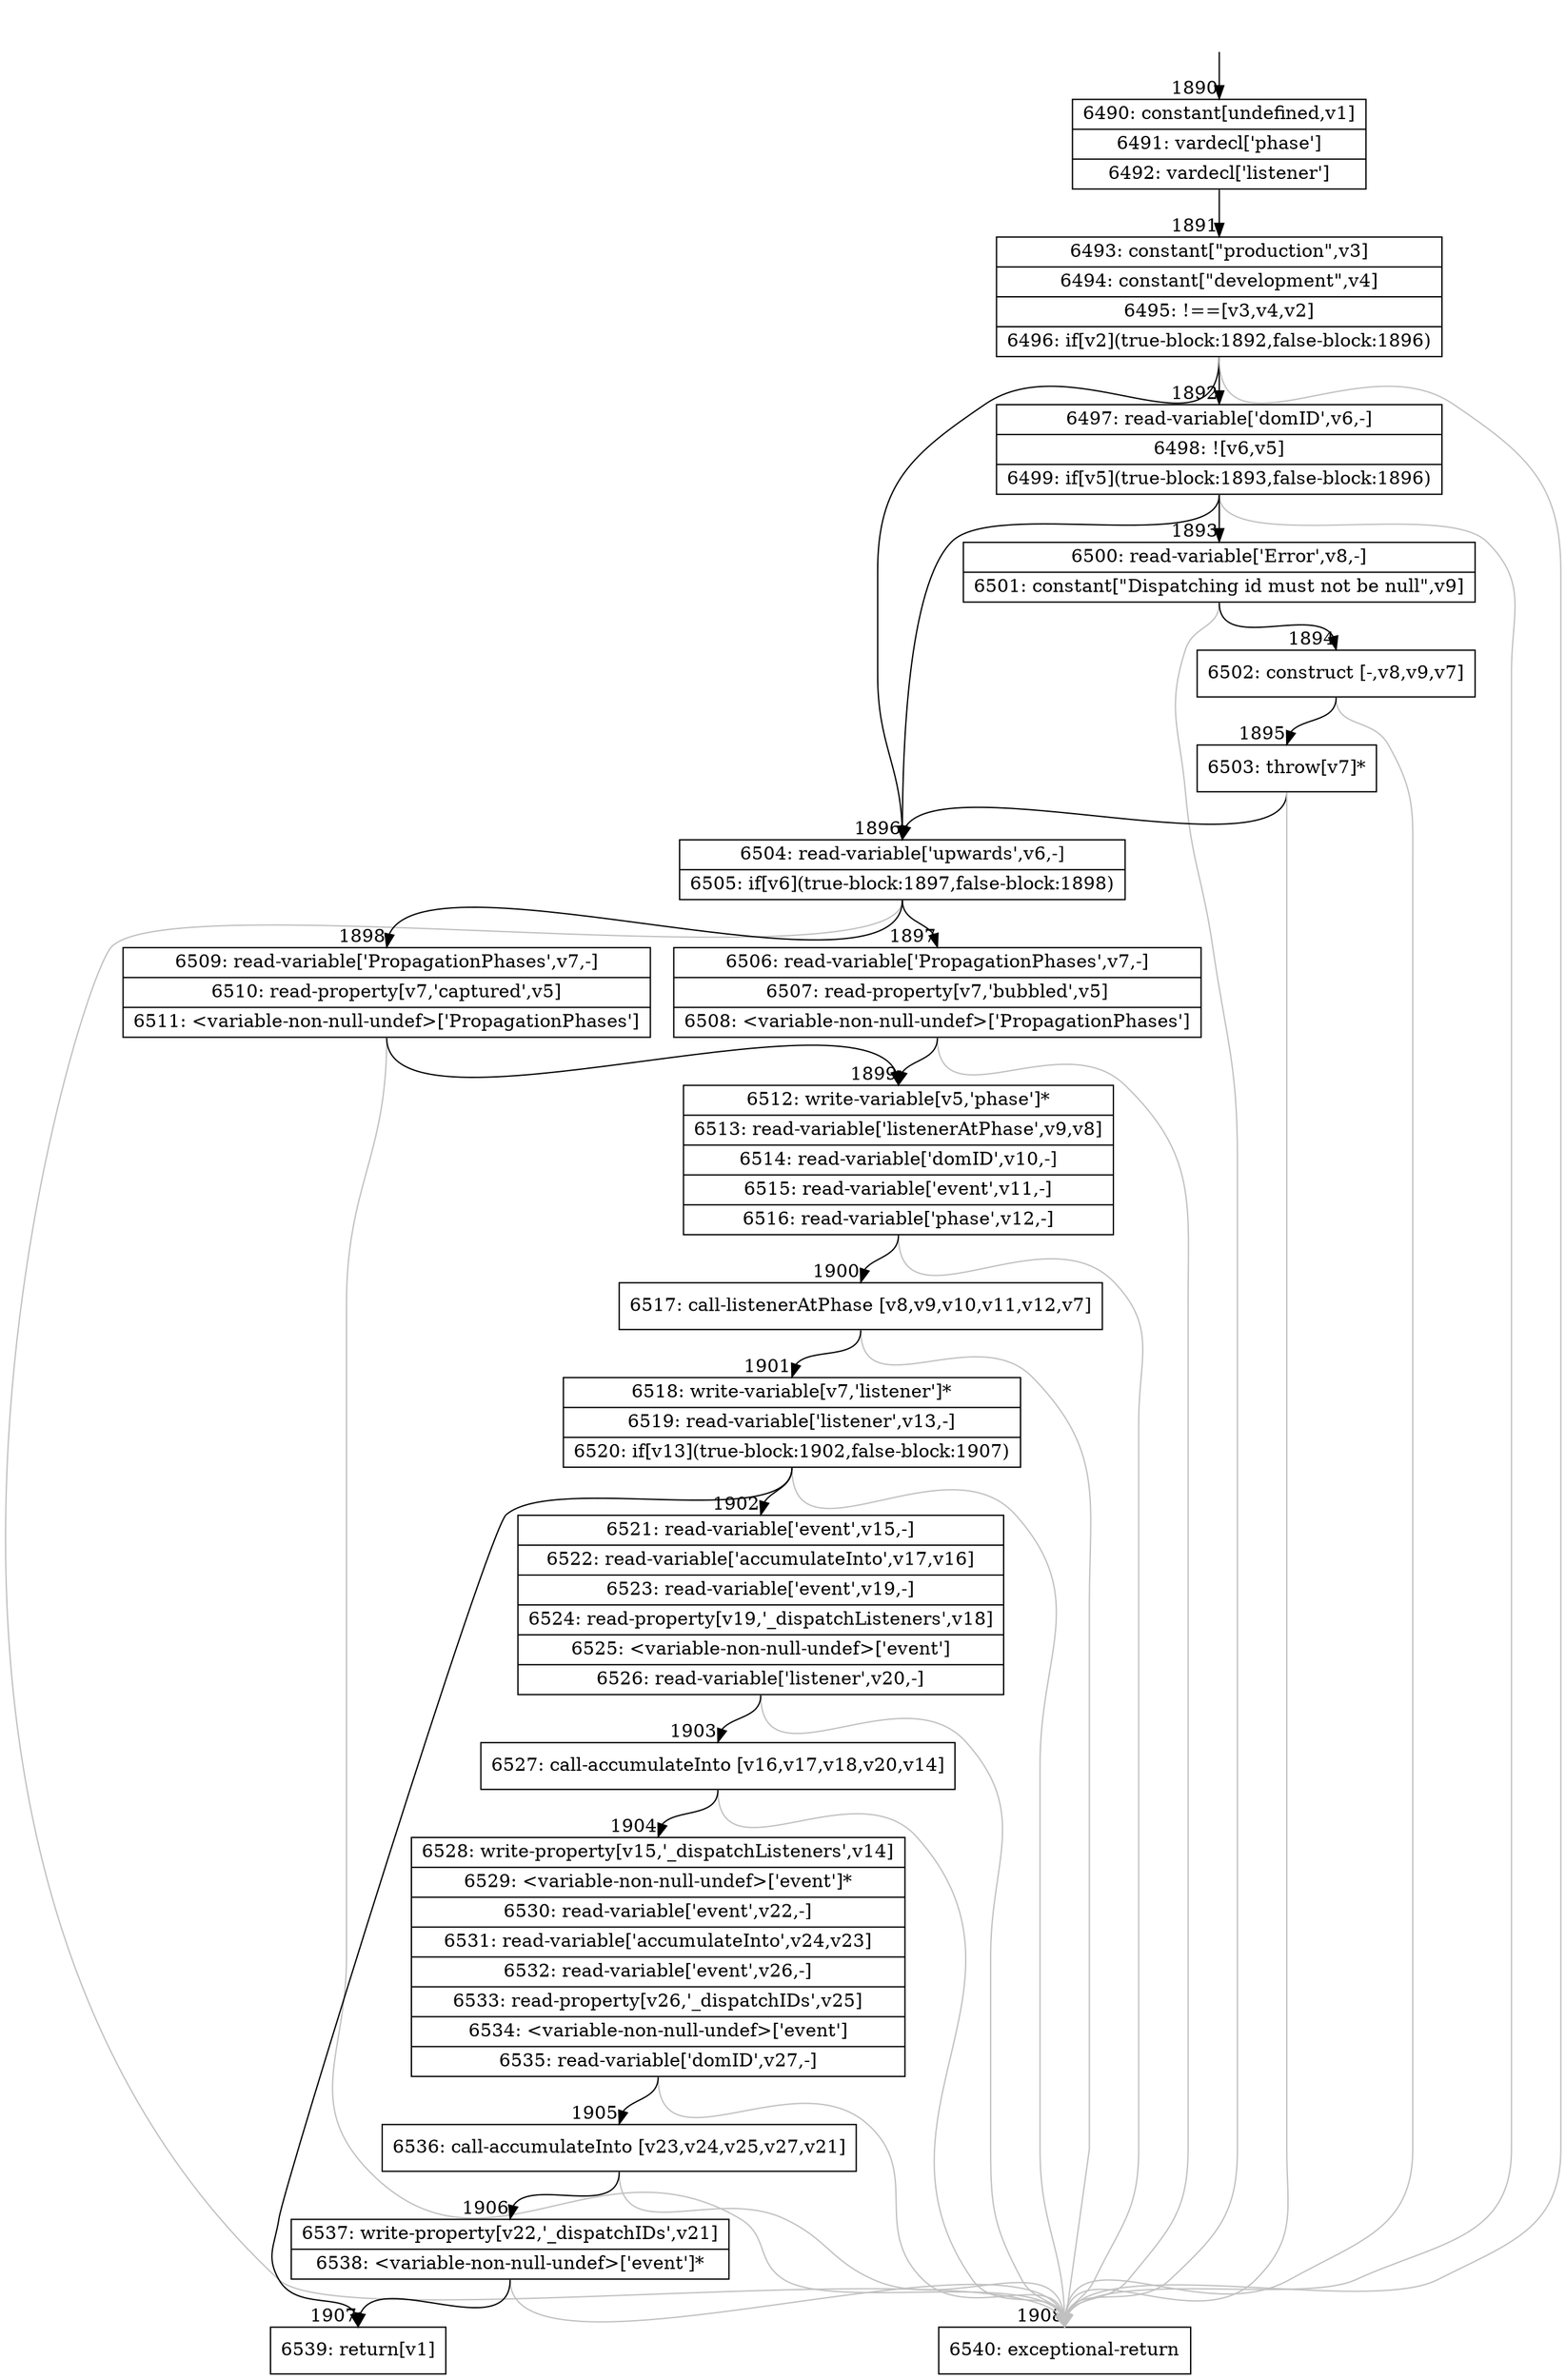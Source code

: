 digraph {
rankdir="TD"
BB_entry129[shape=none,label=""];
BB_entry129 -> BB1890 [tailport=s, headport=n, headlabel="    1890"]
BB1890 [shape=record label="{6490: constant[undefined,v1]|6491: vardecl['phase']|6492: vardecl['listener']}" ] 
BB1890 -> BB1891 [tailport=s, headport=n, headlabel="      1891"]
BB1891 [shape=record label="{6493: constant[\"production\",v3]|6494: constant[\"development\",v4]|6495: !==[v3,v4,v2]|6496: if[v2](true-block:1892,false-block:1896)}" ] 
BB1891 -> BB1892 [tailport=s, headport=n, headlabel="      1892"]
BB1891 -> BB1896 [tailport=s, headport=n, headlabel="      1896"]
BB1891 -> BB1908 [tailport=s, headport=n, color=gray, headlabel="      1908"]
BB1892 [shape=record label="{6497: read-variable['domID',v6,-]|6498: ![v6,v5]|6499: if[v5](true-block:1893,false-block:1896)}" ] 
BB1892 -> BB1893 [tailport=s, headport=n, headlabel="      1893"]
BB1892 -> BB1896 [tailport=s, headport=n]
BB1892 -> BB1908 [tailport=s, headport=n, color=gray]
BB1893 [shape=record label="{6500: read-variable['Error',v8,-]|6501: constant[\"Dispatching id must not be null\",v9]}" ] 
BB1893 -> BB1894 [tailport=s, headport=n, headlabel="      1894"]
BB1893 -> BB1908 [tailport=s, headport=n, color=gray]
BB1894 [shape=record label="{6502: construct [-,v8,v9,v7]}" ] 
BB1894 -> BB1895 [tailport=s, headport=n, headlabel="      1895"]
BB1894 -> BB1908 [tailport=s, headport=n, color=gray]
BB1895 [shape=record label="{6503: throw[v7]*}" ] 
BB1895 -> BB1896 [tailport=s, headport=n]
BB1895 -> BB1908 [tailport=s, headport=n, color=gray]
BB1896 [shape=record label="{6504: read-variable['upwards',v6,-]|6505: if[v6](true-block:1897,false-block:1898)}" ] 
BB1896 -> BB1897 [tailport=s, headport=n, headlabel="      1897"]
BB1896 -> BB1898 [tailport=s, headport=n, headlabel="      1898"]
BB1896 -> BB1908 [tailport=s, headport=n, color=gray]
BB1897 [shape=record label="{6506: read-variable['PropagationPhases',v7,-]|6507: read-property[v7,'bubbled',v5]|6508: \<variable-non-null-undef\>['PropagationPhases']}" ] 
BB1897 -> BB1899 [tailport=s, headport=n, headlabel="      1899"]
BB1897 -> BB1908 [tailport=s, headport=n, color=gray]
BB1898 [shape=record label="{6509: read-variable['PropagationPhases',v7,-]|6510: read-property[v7,'captured',v5]|6511: \<variable-non-null-undef\>['PropagationPhases']}" ] 
BB1898 -> BB1899 [tailport=s, headport=n]
BB1898 -> BB1908 [tailport=s, headport=n, color=gray]
BB1899 [shape=record label="{6512: write-variable[v5,'phase']*|6513: read-variable['listenerAtPhase',v9,v8]|6514: read-variable['domID',v10,-]|6515: read-variable['event',v11,-]|6516: read-variable['phase',v12,-]}" ] 
BB1899 -> BB1900 [tailport=s, headport=n, headlabel="      1900"]
BB1899 -> BB1908 [tailport=s, headport=n, color=gray]
BB1900 [shape=record label="{6517: call-listenerAtPhase [v8,v9,v10,v11,v12,v7]}" ] 
BB1900 -> BB1901 [tailport=s, headport=n, headlabel="      1901"]
BB1900 -> BB1908 [tailport=s, headport=n, color=gray]
BB1901 [shape=record label="{6518: write-variable[v7,'listener']*|6519: read-variable['listener',v13,-]|6520: if[v13](true-block:1902,false-block:1907)}" ] 
BB1901 -> BB1902 [tailport=s, headport=n, headlabel="      1902"]
BB1901 -> BB1907 [tailport=s, headport=n, headlabel="      1907"]
BB1901 -> BB1908 [tailport=s, headport=n, color=gray]
BB1902 [shape=record label="{6521: read-variable['event',v15,-]|6522: read-variable['accumulateInto',v17,v16]|6523: read-variable['event',v19,-]|6524: read-property[v19,'_dispatchListeners',v18]|6525: \<variable-non-null-undef\>['event']|6526: read-variable['listener',v20,-]}" ] 
BB1902 -> BB1903 [tailport=s, headport=n, headlabel="      1903"]
BB1902 -> BB1908 [tailport=s, headport=n, color=gray]
BB1903 [shape=record label="{6527: call-accumulateInto [v16,v17,v18,v20,v14]}" ] 
BB1903 -> BB1904 [tailport=s, headport=n, headlabel="      1904"]
BB1903 -> BB1908 [tailport=s, headport=n, color=gray]
BB1904 [shape=record label="{6528: write-property[v15,'_dispatchListeners',v14]|6529: \<variable-non-null-undef\>['event']*|6530: read-variable['event',v22,-]|6531: read-variable['accumulateInto',v24,v23]|6532: read-variable['event',v26,-]|6533: read-property[v26,'_dispatchIDs',v25]|6534: \<variable-non-null-undef\>['event']|6535: read-variable['domID',v27,-]}" ] 
BB1904 -> BB1905 [tailport=s, headport=n, headlabel="      1905"]
BB1904 -> BB1908 [tailport=s, headport=n, color=gray]
BB1905 [shape=record label="{6536: call-accumulateInto [v23,v24,v25,v27,v21]}" ] 
BB1905 -> BB1906 [tailport=s, headport=n, headlabel="      1906"]
BB1905 -> BB1908 [tailport=s, headport=n, color=gray]
BB1906 [shape=record label="{6537: write-property[v22,'_dispatchIDs',v21]|6538: \<variable-non-null-undef\>['event']*}" ] 
BB1906 -> BB1907 [tailport=s, headport=n]
BB1906 -> BB1908 [tailport=s, headport=n, color=gray]
BB1907 [shape=record label="{6539: return[v1]}" ] 
BB1908 [shape=record label="{6540: exceptional-return}" ] 
//#$~ 3456
}
